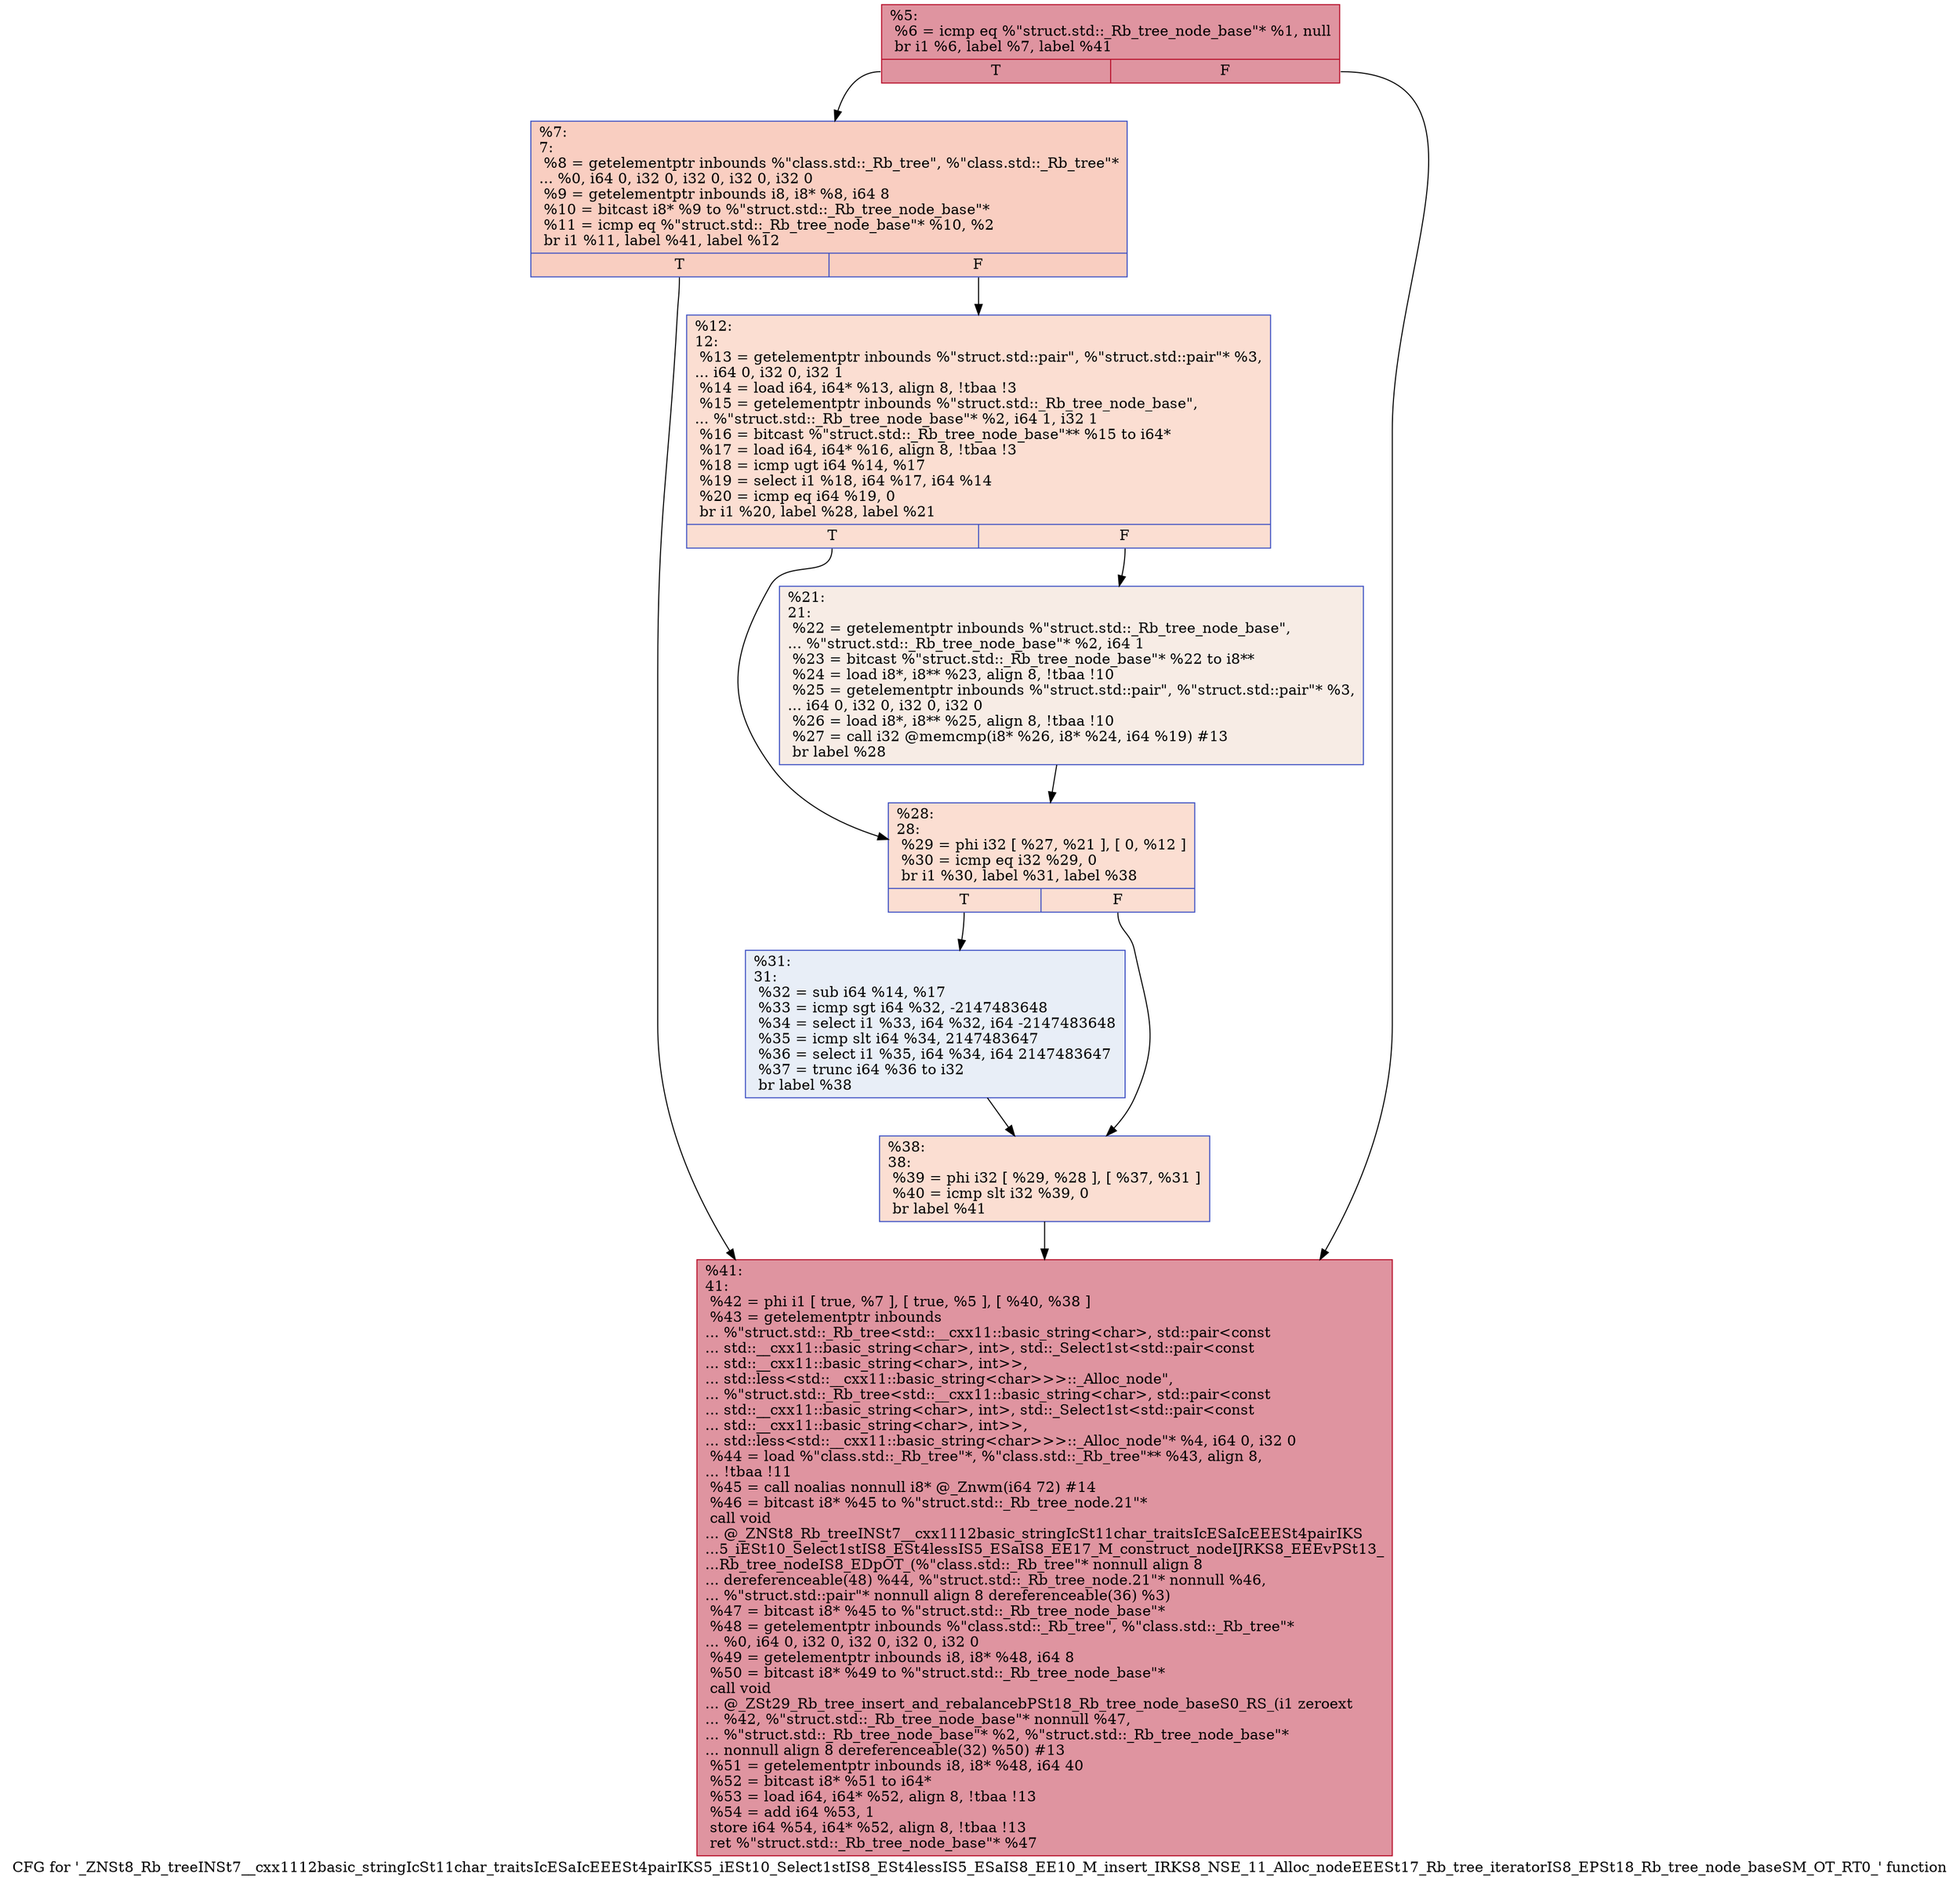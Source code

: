digraph "CFG for '_ZNSt8_Rb_treeINSt7__cxx1112basic_stringIcSt11char_traitsIcESaIcEEESt4pairIKS5_iESt10_Select1stIS8_ESt4lessIS5_ESaIS8_EE10_M_insert_IRKS8_NSE_11_Alloc_nodeEEESt17_Rb_tree_iteratorIS8_EPSt18_Rb_tree_node_baseSM_OT_RT0_' function" {
	label="CFG for '_ZNSt8_Rb_treeINSt7__cxx1112basic_stringIcSt11char_traitsIcESaIcEEESt4pairIKS5_iESt10_Select1stIS8_ESt4lessIS5_ESaIS8_EE10_M_insert_IRKS8_NSE_11_Alloc_nodeEEESt17_Rb_tree_iteratorIS8_EPSt18_Rb_tree_node_baseSM_OT_RT0_' function";

	Node0x55d9dc1c9e00 [shape=record,color="#b70d28ff", style=filled, fillcolor="#b70d2870",label="{%5:\l  %6 = icmp eq %\"struct.std::_Rb_tree_node_base\"* %1, null\l  br i1 %6, label %7, label %41\l|{<s0>T|<s1>F}}"];
	Node0x55d9dc1c9e00:s0 -> Node0x55d9dc1c9e50;
	Node0x55d9dc1c9e00:s1 -> Node0x55d9dc1c9ea0;
	Node0x55d9dc1c9e50 [shape=record,color="#3d50c3ff", style=filled, fillcolor="#f2907270",label="{%7:\l7:                                                \l  %8 = getelementptr inbounds %\"class.std::_Rb_tree\", %\"class.std::_Rb_tree\"*\l... %0, i64 0, i32 0, i32 0, i32 0, i32 0\l  %9 = getelementptr inbounds i8, i8* %8, i64 8\l  %10 = bitcast i8* %9 to %\"struct.std::_Rb_tree_node_base\"*\l  %11 = icmp eq %\"struct.std::_Rb_tree_node_base\"* %10, %2\l  br i1 %11, label %41, label %12\l|{<s0>T|<s1>F}}"];
	Node0x55d9dc1c9e50:s0 -> Node0x55d9dc1c9ea0;
	Node0x55d9dc1c9e50:s1 -> Node0x55d9dc1c9b60;
	Node0x55d9dc1c9b60 [shape=record,color="#3d50c3ff", style=filled, fillcolor="#f7b59970",label="{%12:\l12:                                               \l  %13 = getelementptr inbounds %\"struct.std::pair\", %\"struct.std::pair\"* %3,\l... i64 0, i32 0, i32 1\l  %14 = load i64, i64* %13, align 8, !tbaa !3\l  %15 = getelementptr inbounds %\"struct.std::_Rb_tree_node_base\",\l... %\"struct.std::_Rb_tree_node_base\"* %2, i64 1, i32 1\l  %16 = bitcast %\"struct.std::_Rb_tree_node_base\"** %15 to i64*\l  %17 = load i64, i64* %16, align 8, !tbaa !3\l  %18 = icmp ugt i64 %14, %17\l  %19 = select i1 %18, i64 %17, i64 %14\l  %20 = icmp eq i64 %19, 0\l  br i1 %20, label %28, label %21\l|{<s0>T|<s1>F}}"];
	Node0x55d9dc1c9b60:s0 -> Node0x55d9dc1ca1c0;
	Node0x55d9dc1c9b60:s1 -> Node0x55d9dc1cd2a0;
	Node0x55d9dc1cd2a0 [shape=record,color="#3d50c3ff", style=filled, fillcolor="#ecd3c570",label="{%21:\l21:                                               \l  %22 = getelementptr inbounds %\"struct.std::_Rb_tree_node_base\",\l... %\"struct.std::_Rb_tree_node_base\"* %2, i64 1\l  %23 = bitcast %\"struct.std::_Rb_tree_node_base\"* %22 to i8**\l  %24 = load i8*, i8** %23, align 8, !tbaa !10\l  %25 = getelementptr inbounds %\"struct.std::pair\", %\"struct.std::pair\"* %3,\l... i64 0, i32 0, i32 0, i32 0\l  %26 = load i8*, i8** %25, align 8, !tbaa !10\l  %27 = call i32 @memcmp(i8* %26, i8* %24, i64 %19) #13\l  br label %28\l}"];
	Node0x55d9dc1cd2a0 -> Node0x55d9dc1ca1c0;
	Node0x55d9dc1ca1c0 [shape=record,color="#3d50c3ff", style=filled, fillcolor="#f7b59970",label="{%28:\l28:                                               \l  %29 = phi i32 [ %27, %21 ], [ 0, %12 ]\l  %30 = icmp eq i32 %29, 0\l  br i1 %30, label %31, label %38\l|{<s0>T|<s1>F}}"];
	Node0x55d9dc1ca1c0:s0 -> Node0x55d9dc1cd930;
	Node0x55d9dc1ca1c0:s1 -> Node0x55d9dc1cd980;
	Node0x55d9dc1cd930 [shape=record,color="#3d50c3ff", style=filled, fillcolor="#cbd8ee70",label="{%31:\l31:                                               \l  %32 = sub i64 %14, %17\l  %33 = icmp sgt i64 %32, -2147483648\l  %34 = select i1 %33, i64 %32, i64 -2147483648\l  %35 = icmp slt i64 %34, 2147483647\l  %36 = select i1 %35, i64 %34, i64 2147483647\l  %37 = trunc i64 %36 to i32\l  br label %38\l}"];
	Node0x55d9dc1cd930 -> Node0x55d9dc1cd980;
	Node0x55d9dc1cd980 [shape=record,color="#3d50c3ff", style=filled, fillcolor="#f7b59970",label="{%38:\l38:                                               \l  %39 = phi i32 [ %29, %28 ], [ %37, %31 ]\l  %40 = icmp slt i32 %39, 0\l  br label %41\l}"];
	Node0x55d9dc1cd980 -> Node0x55d9dc1c9ea0;
	Node0x55d9dc1c9ea0 [shape=record,color="#b70d28ff", style=filled, fillcolor="#b70d2870",label="{%41:\l41:                                               \l  %42 = phi i1 [ true, %7 ], [ true, %5 ], [ %40, %38 ]\l  %43 = getelementptr inbounds\l... %\"struct.std::_Rb_tree\<std::__cxx11::basic_string\<char\>, std::pair\<const\l... std::__cxx11::basic_string\<char\>, int\>, std::_Select1st\<std::pair\<const\l... std::__cxx11::basic_string\<char\>, int\>\>,\l... std::less\<std::__cxx11::basic_string\<char\>\>\>::_Alloc_node\",\l... %\"struct.std::_Rb_tree\<std::__cxx11::basic_string\<char\>, std::pair\<const\l... std::__cxx11::basic_string\<char\>, int\>, std::_Select1st\<std::pair\<const\l... std::__cxx11::basic_string\<char\>, int\>\>,\l... std::less\<std::__cxx11::basic_string\<char\>\>\>::_Alloc_node\"* %4, i64 0, i32 0\l  %44 = load %\"class.std::_Rb_tree\"*, %\"class.std::_Rb_tree\"** %43, align 8,\l... !tbaa !11\l  %45 = call noalias nonnull i8* @_Znwm(i64 72) #14\l  %46 = bitcast i8* %45 to %\"struct.std::_Rb_tree_node.21\"*\l  call void\l... @_ZNSt8_Rb_treeINSt7__cxx1112basic_stringIcSt11char_traitsIcESaIcEEESt4pairIKS\l...5_iESt10_Select1stIS8_ESt4lessIS5_ESaIS8_EE17_M_construct_nodeIJRKS8_EEEvPSt13_\l...Rb_tree_nodeIS8_EDpOT_(%\"class.std::_Rb_tree\"* nonnull align 8\l... dereferenceable(48) %44, %\"struct.std::_Rb_tree_node.21\"* nonnull %46,\l... %\"struct.std::pair\"* nonnull align 8 dereferenceable(36) %3)\l  %47 = bitcast i8* %45 to %\"struct.std::_Rb_tree_node_base\"*\l  %48 = getelementptr inbounds %\"class.std::_Rb_tree\", %\"class.std::_Rb_tree\"*\l... %0, i64 0, i32 0, i32 0, i32 0, i32 0\l  %49 = getelementptr inbounds i8, i8* %48, i64 8\l  %50 = bitcast i8* %49 to %\"struct.std::_Rb_tree_node_base\"*\l  call void\l... @_ZSt29_Rb_tree_insert_and_rebalancebPSt18_Rb_tree_node_baseS0_RS_(i1 zeroext\l... %42, %\"struct.std::_Rb_tree_node_base\"* nonnull %47,\l... %\"struct.std::_Rb_tree_node_base\"* %2, %\"struct.std::_Rb_tree_node_base\"*\l... nonnull align 8 dereferenceable(32) %50) #13\l  %51 = getelementptr inbounds i8, i8* %48, i64 40\l  %52 = bitcast i8* %51 to i64*\l  %53 = load i64, i64* %52, align 8, !tbaa !13\l  %54 = add i64 %53, 1\l  store i64 %54, i64* %52, align 8, !tbaa !13\l  ret %\"struct.std::_Rb_tree_node_base\"* %47\l}"];
}
